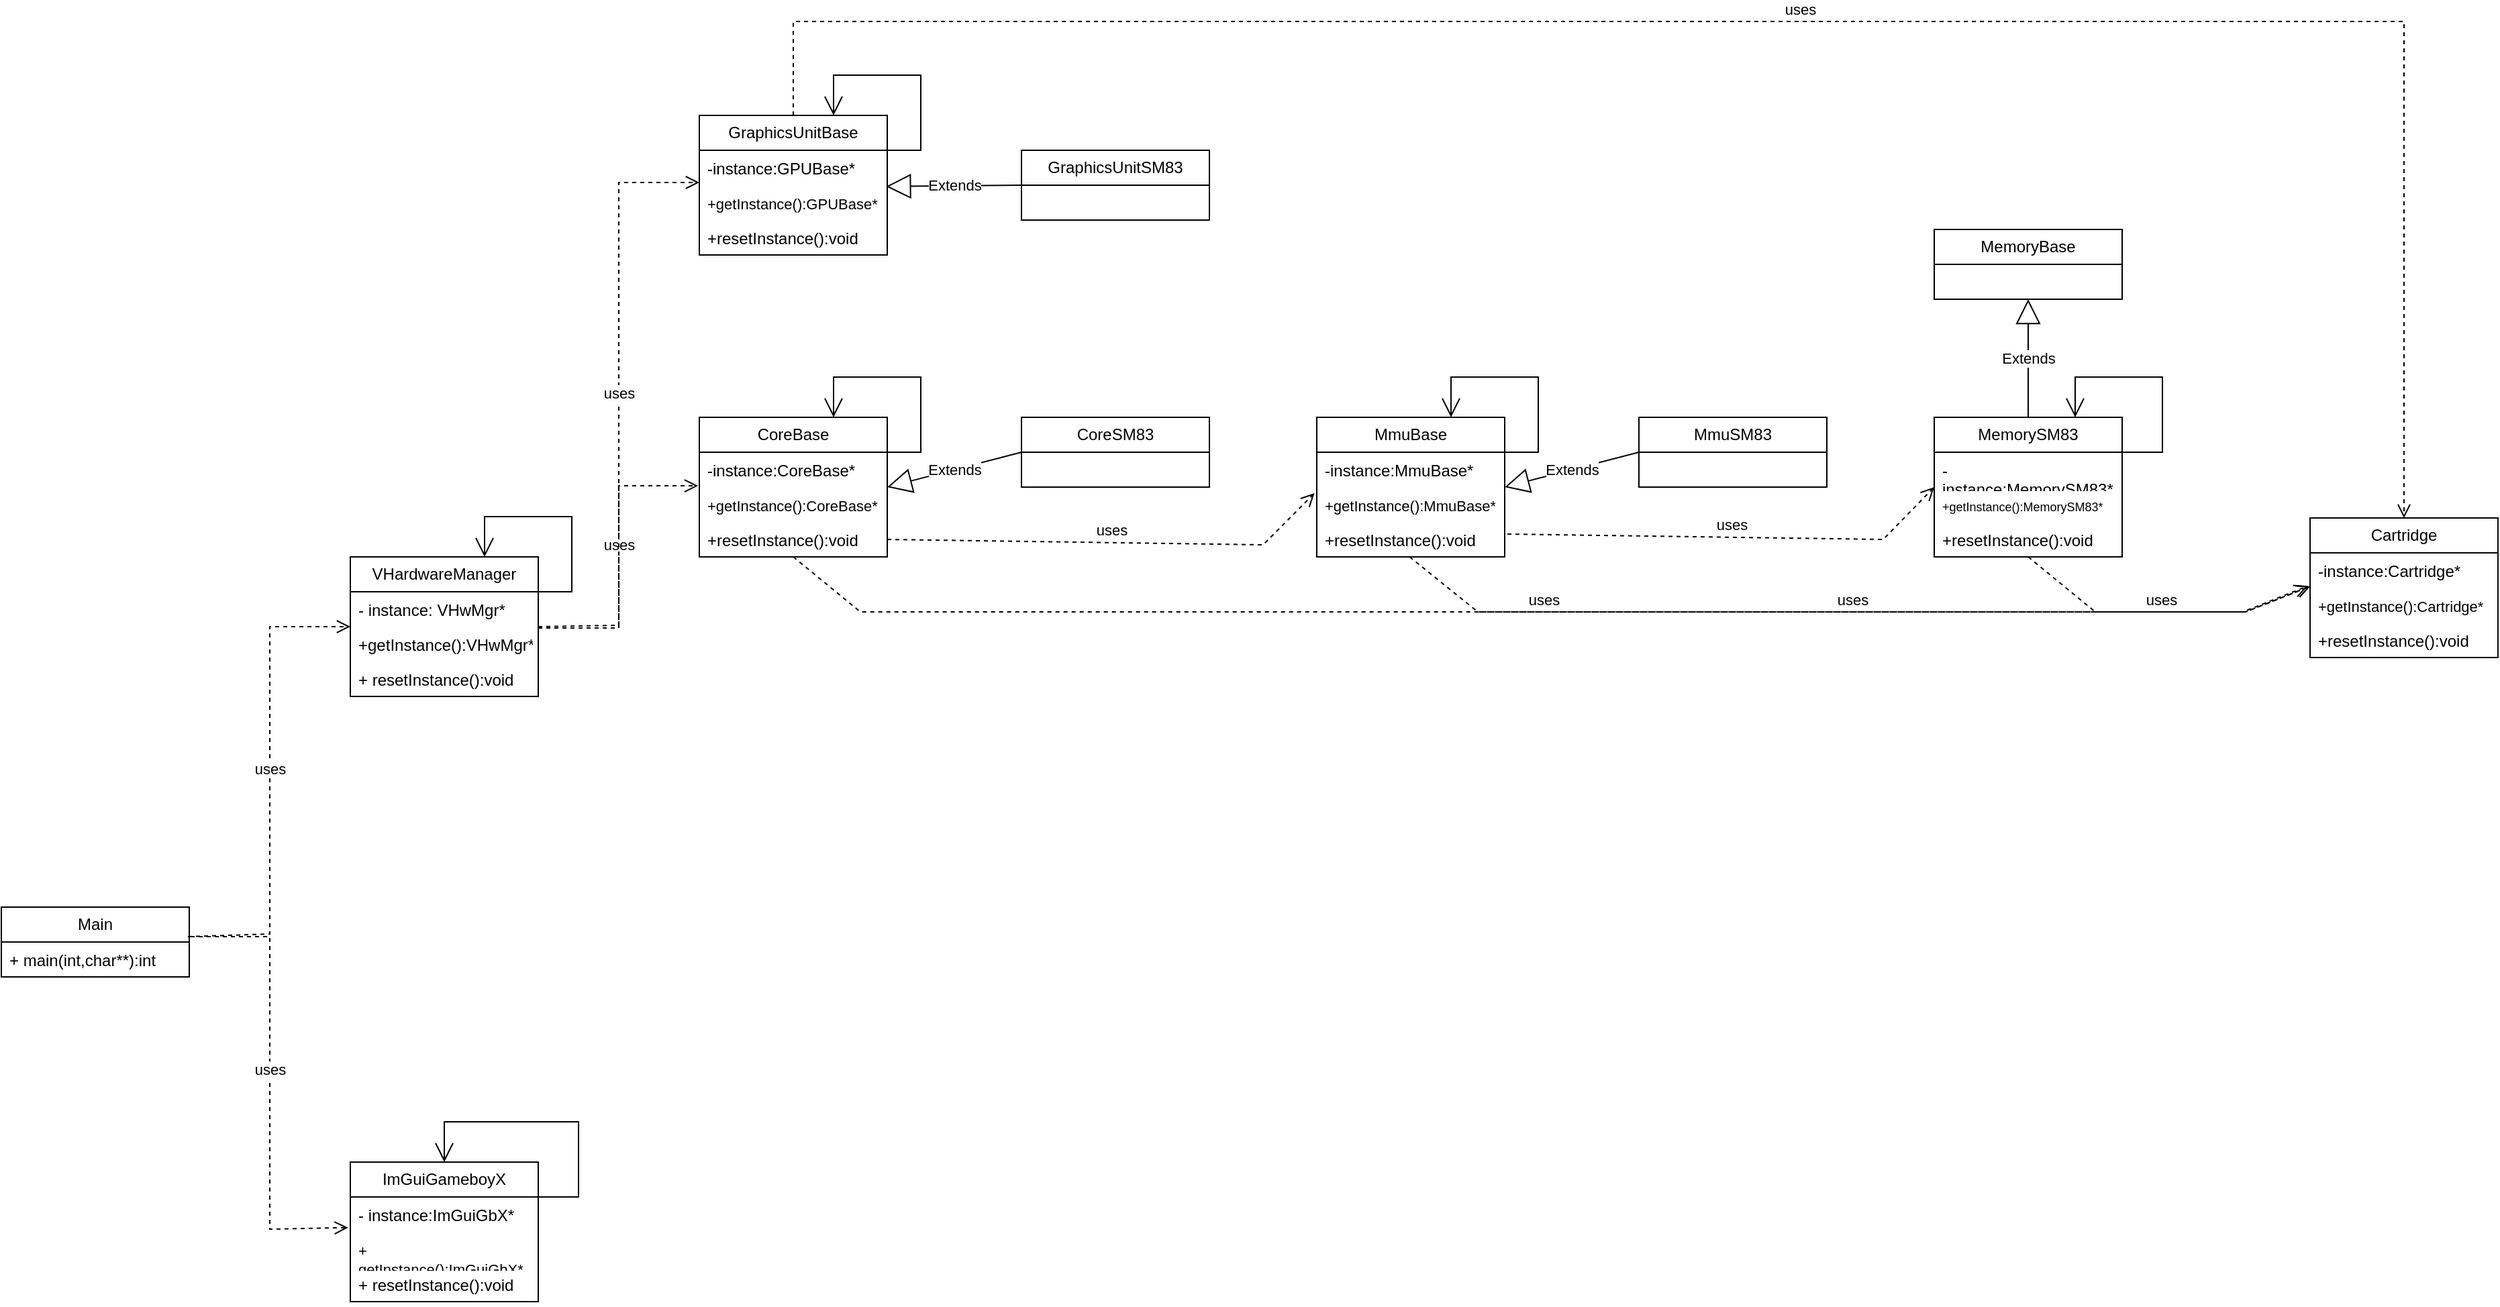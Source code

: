 <mxfile version="21.7.5" type="device">
  <diagram name="Seite-1" id="O5C7ZRozIGYaYZ6N8zB4">
    <mxGraphModel dx="2901" dy="3427" grid="1" gridSize="10" guides="1" tooltips="1" connect="1" arrows="1" fold="1" page="1" pageScale="1" pageWidth="827" pageHeight="1169" math="0" shadow="0">
      <root>
        <mxCell id="0" />
        <mxCell id="1" parent="0" />
        <mxCell id="Z76J2GLQfVLYL0Q4AV6J-1" value="VHardwareManager" style="swimlane;fontStyle=0;childLayout=stackLayout;horizontal=1;startSize=26;fillColor=none;horizontalStack=0;resizeParent=1;resizeParentMax=0;resizeLast=0;collapsible=1;marginBottom=0;whiteSpace=wrap;html=1;" parent="1" vertex="1">
          <mxGeometry x="-260" y="-931" width="140" height="104" as="geometry" />
        </mxCell>
        <mxCell id="Z76J2GLQfVLYL0Q4AV6J-2" value="- instance: VHwMgr*" style="text;strokeColor=none;fillColor=none;align=left;verticalAlign=top;spacingLeft=4;spacingRight=4;overflow=hidden;rotatable=0;points=[[0,0.5],[1,0.5]];portConstraint=eastwest;whiteSpace=wrap;html=1;" parent="Z76J2GLQfVLYL0Q4AV6J-1" vertex="1">
          <mxGeometry y="26" width="140" height="26" as="geometry" />
        </mxCell>
        <mxCell id="Z76J2GLQfVLYL0Q4AV6J-3" value="+getInstance():VHwMgr*" style="text;strokeColor=none;fillColor=none;align=left;verticalAlign=top;spacingLeft=4;spacingRight=4;overflow=hidden;rotatable=0;points=[[0,0.5],[1,0.5]];portConstraint=eastwest;whiteSpace=wrap;html=1;" parent="Z76J2GLQfVLYL0Q4AV6J-1" vertex="1">
          <mxGeometry y="52" width="140" height="26" as="geometry" />
        </mxCell>
        <mxCell id="Z76J2GLQfVLYL0Q4AV6J-4" value="+ resetInstance():void" style="text;strokeColor=none;fillColor=none;align=left;verticalAlign=top;spacingLeft=4;spacingRight=4;overflow=hidden;rotatable=0;points=[[0,0.5],[1,0.5]];portConstraint=eastwest;whiteSpace=wrap;html=1;" parent="Z76J2GLQfVLYL0Q4AV6J-1" vertex="1">
          <mxGeometry y="78" width="140" height="26" as="geometry" />
        </mxCell>
        <mxCell id="Z76J2GLQfVLYL0Q4AV6J-5" value="&lt;div&gt;CoreBase&lt;/div&gt;" style="swimlane;fontStyle=0;childLayout=stackLayout;horizontal=1;startSize=26;fillColor=none;horizontalStack=0;resizeParent=1;resizeParentMax=0;resizeLast=0;collapsible=1;marginBottom=0;whiteSpace=wrap;html=1;" parent="1" vertex="1">
          <mxGeometry y="-1035" width="140" height="104" as="geometry" />
        </mxCell>
        <mxCell id="Z76J2GLQfVLYL0Q4AV6J-6" value="-instance:CoreBase*" style="text;strokeColor=none;fillColor=none;align=left;verticalAlign=top;spacingLeft=4;spacingRight=4;overflow=hidden;rotatable=0;points=[[0,0.5],[1,0.5]];portConstraint=eastwest;whiteSpace=wrap;html=1;" parent="Z76J2GLQfVLYL0Q4AV6J-5" vertex="1">
          <mxGeometry y="26" width="140" height="26" as="geometry" />
        </mxCell>
        <mxCell id="Z76J2GLQfVLYL0Q4AV6J-7" value="&lt;font style=&quot;font-size: 11px;&quot;&gt;+getInstance():CoreBase*&lt;/font&gt;" style="text;strokeColor=none;fillColor=none;align=left;verticalAlign=top;spacingLeft=4;spacingRight=4;overflow=hidden;rotatable=0;points=[[0,0.5],[1,0.5]];portConstraint=eastwest;whiteSpace=wrap;html=1;" parent="Z76J2GLQfVLYL0Q4AV6J-5" vertex="1">
          <mxGeometry y="52" width="140" height="26" as="geometry" />
        </mxCell>
        <mxCell id="Z76J2GLQfVLYL0Q4AV6J-8" value="+resetInstance():void" style="text;strokeColor=none;fillColor=none;align=left;verticalAlign=top;spacingLeft=4;spacingRight=4;overflow=hidden;rotatable=0;points=[[0,0.5],[1,0.5]];portConstraint=eastwest;whiteSpace=wrap;html=1;" parent="Z76J2GLQfVLYL0Q4AV6J-5" vertex="1">
          <mxGeometry y="78" width="140" height="26" as="geometry" />
        </mxCell>
        <mxCell id="Z76J2GLQfVLYL0Q4AV6J-9" value="MmuBase" style="swimlane;fontStyle=0;childLayout=stackLayout;horizontal=1;startSize=26;fillColor=none;horizontalStack=0;resizeParent=1;resizeParentMax=0;resizeLast=0;collapsible=1;marginBottom=0;whiteSpace=wrap;html=1;" parent="1" vertex="1">
          <mxGeometry x="460" y="-1035" width="140" height="104" as="geometry" />
        </mxCell>
        <mxCell id="Z76J2GLQfVLYL0Q4AV6J-10" value="-instance:MmuBase*" style="text;strokeColor=none;fillColor=none;align=left;verticalAlign=top;spacingLeft=4;spacingRight=4;overflow=hidden;rotatable=0;points=[[0,0.5],[1,0.5]];portConstraint=eastwest;whiteSpace=wrap;html=1;" parent="Z76J2GLQfVLYL0Q4AV6J-9" vertex="1">
          <mxGeometry y="26" width="140" height="26" as="geometry" />
        </mxCell>
        <mxCell id="Z76J2GLQfVLYL0Q4AV6J-11" value="&lt;font style=&quot;font-size: 11px;&quot;&gt;+getInstance():MmuBase*&lt;/font&gt;" style="text;strokeColor=none;fillColor=none;align=left;verticalAlign=top;spacingLeft=4;spacingRight=4;overflow=hidden;rotatable=0;points=[[0,0.5],[1,0.5]];portConstraint=eastwest;whiteSpace=wrap;html=1;" parent="Z76J2GLQfVLYL0Q4AV6J-9" vertex="1">
          <mxGeometry y="52" width="140" height="26" as="geometry" />
        </mxCell>
        <mxCell id="Z76J2GLQfVLYL0Q4AV6J-12" value="+resetInstance():void" style="text;strokeColor=none;fillColor=none;align=left;verticalAlign=top;spacingLeft=4;spacingRight=4;overflow=hidden;rotatable=0;points=[[0,0.5],[1,0.5]];portConstraint=eastwest;whiteSpace=wrap;html=1;" parent="Z76J2GLQfVLYL0Q4AV6J-9" vertex="1">
          <mxGeometry y="78" width="140" height="26" as="geometry" />
        </mxCell>
        <mxCell id="Z76J2GLQfVLYL0Q4AV6J-13" value="MemoryBase" style="swimlane;fontStyle=0;childLayout=stackLayout;horizontal=1;startSize=26;fillColor=none;horizontalStack=0;resizeParent=1;resizeParentMax=0;resizeLast=0;collapsible=1;marginBottom=0;whiteSpace=wrap;html=1;" parent="1" vertex="1">
          <mxGeometry x="920" y="-1175" width="140" height="52" as="geometry" />
        </mxCell>
        <mxCell id="Z76J2GLQfVLYL0Q4AV6J-17" value="CoreSM83" style="swimlane;fontStyle=0;childLayout=stackLayout;horizontal=1;startSize=26;fillColor=none;horizontalStack=0;resizeParent=1;resizeParentMax=0;resizeLast=0;collapsible=1;marginBottom=0;whiteSpace=wrap;html=1;" parent="1" vertex="1">
          <mxGeometry x="240" y="-1035" width="140" height="52" as="geometry" />
        </mxCell>
        <mxCell id="Z76J2GLQfVLYL0Q4AV6J-21" value="MmuSM83" style="swimlane;fontStyle=0;childLayout=stackLayout;horizontal=1;startSize=26;fillColor=none;horizontalStack=0;resizeParent=1;resizeParentMax=0;resizeLast=0;collapsible=1;marginBottom=0;whiteSpace=wrap;html=1;" parent="1" vertex="1">
          <mxGeometry x="700" y="-1035" width="140" height="52" as="geometry" />
        </mxCell>
        <mxCell id="Z76J2GLQfVLYL0Q4AV6J-25" value="MemorySM83" style="swimlane;fontStyle=0;childLayout=stackLayout;horizontal=1;startSize=26;fillColor=none;horizontalStack=0;resizeParent=1;resizeParentMax=0;resizeLast=0;collapsible=1;marginBottom=0;whiteSpace=wrap;html=1;" parent="1" vertex="1">
          <mxGeometry x="920" y="-1035" width="140" height="104" as="geometry" />
        </mxCell>
        <mxCell id="Z76J2GLQfVLYL0Q4AV6J-26" value="-instance:MemorySM83*" style="text;strokeColor=none;fillColor=none;align=left;verticalAlign=top;spacingLeft=4;spacingRight=4;overflow=hidden;rotatable=0;points=[[0,0.5],[1,0.5]];portConstraint=eastwest;whiteSpace=wrap;html=1;" parent="Z76J2GLQfVLYL0Q4AV6J-25" vertex="1">
          <mxGeometry y="26" width="140" height="26" as="geometry" />
        </mxCell>
        <mxCell id="Z76J2GLQfVLYL0Q4AV6J-27" value="&lt;font style=&quot;font-size: 9px;&quot;&gt;+getInstance():MemorySM83*&lt;/font&gt;" style="text;strokeColor=none;fillColor=none;align=left;verticalAlign=top;spacingLeft=4;spacingRight=4;overflow=hidden;rotatable=0;points=[[0,0.5],[1,0.5]];portConstraint=eastwest;whiteSpace=wrap;html=1;" parent="Z76J2GLQfVLYL0Q4AV6J-25" vertex="1">
          <mxGeometry y="52" width="140" height="26" as="geometry" />
        </mxCell>
        <mxCell id="Z76J2GLQfVLYL0Q4AV6J-28" value="+resetInstance():void" style="text;strokeColor=none;fillColor=none;align=left;verticalAlign=top;spacingLeft=4;spacingRight=4;overflow=hidden;rotatable=0;points=[[0,0.5],[1,0.5]];portConstraint=eastwest;whiteSpace=wrap;html=1;" parent="Z76J2GLQfVLYL0Q4AV6J-25" vertex="1">
          <mxGeometry y="78" width="140" height="26" as="geometry" />
        </mxCell>
        <mxCell id="Z76J2GLQfVLYL0Q4AV6J-29" value="uses" style="html=1;verticalAlign=bottom;endArrow=open;dashed=1;endSize=8;curved=0;rounded=0;entryX=-0.007;entryY=-0.038;entryDx=0;entryDy=0;exitX=1;exitY=0.5;exitDx=0;exitDy=0;entryPerimeter=0;" parent="1" source="Z76J2GLQfVLYL0Q4AV6J-1" target="Z76J2GLQfVLYL0Q4AV6J-7" edge="1">
          <mxGeometry relative="1" as="geometry">
            <mxPoint x="340" y="-240" as="sourcePoint" />
            <mxPoint x="260" y="-240" as="targetPoint" />
            <Array as="points">
              <mxPoint x="-60" y="-880" />
              <mxPoint x="-60" y="-984" />
            </Array>
          </mxGeometry>
        </mxCell>
        <mxCell id="Z76J2GLQfVLYL0Q4AV6J-32" value="Extends" style="endArrow=block;endSize=16;endFill=0;html=1;rounded=0;entryX=1;entryY=0.5;entryDx=0;entryDy=0;exitX=0;exitY=0.5;exitDx=0;exitDy=0;" parent="1" source="Z76J2GLQfVLYL0Q4AV6J-17" target="Z76J2GLQfVLYL0Q4AV6J-5" edge="1">
          <mxGeometry width="160" relative="1" as="geometry">
            <mxPoint x="210" y="-420" as="sourcePoint" />
            <mxPoint x="370" y="-420" as="targetPoint" />
          </mxGeometry>
        </mxCell>
        <mxCell id="Z76J2GLQfVLYL0Q4AV6J-33" value="Extends" style="endArrow=block;endSize=16;endFill=0;html=1;rounded=0;entryX=0.5;entryY=1;entryDx=0;entryDy=0;exitX=0.5;exitY=0;exitDx=0;exitDy=0;" parent="1" source="Z76J2GLQfVLYL0Q4AV6J-25" target="Z76J2GLQfVLYL0Q4AV6J-13" edge="1">
          <mxGeometry width="160" relative="1" as="geometry">
            <mxPoint x="120" y="-515" as="sourcePoint" />
            <mxPoint x="120" y="-591" as="targetPoint" />
          </mxGeometry>
        </mxCell>
        <mxCell id="Z76J2GLQfVLYL0Q4AV6J-34" value="Extends" style="endArrow=block;endSize=16;endFill=0;html=1;rounded=0;entryX=1;entryY=0.5;entryDx=0;entryDy=0;exitX=0;exitY=0.5;exitDx=0;exitDy=0;" parent="1" source="Z76J2GLQfVLYL0Q4AV6J-21" target="Z76J2GLQfVLYL0Q4AV6J-9" edge="1">
          <mxGeometry width="160" relative="1" as="geometry">
            <mxPoint x="110" y="-540" as="sourcePoint" />
            <mxPoint x="110" y="-616" as="targetPoint" />
          </mxGeometry>
        </mxCell>
        <mxCell id="Z76J2GLQfVLYL0Q4AV6J-36" value="" style="endArrow=open;endFill=1;endSize=12;html=1;rounded=0;exitX=1;exitY=0.25;exitDx=0;exitDy=0;entryX=0.75;entryY=0;entryDx=0;entryDy=0;" parent="1" target="Z76J2GLQfVLYL0Q4AV6J-25" edge="1">
          <mxGeometry width="160" relative="1" as="geometry">
            <mxPoint x="1060" y="-1009" as="sourcePoint" />
            <mxPoint x="990" y="-1035" as="targetPoint" />
            <Array as="points">
              <mxPoint x="1090" y="-1009" />
              <mxPoint x="1090" y="-1065" />
              <mxPoint x="1025" y="-1065" />
            </Array>
          </mxGeometry>
        </mxCell>
        <mxCell id="Z76J2GLQfVLYL0Q4AV6J-38" value="&lt;div&gt;Main&lt;/div&gt;" style="swimlane;fontStyle=0;childLayout=stackLayout;horizontal=1;startSize=26;fillColor=none;horizontalStack=0;resizeParent=1;resizeParentMax=0;resizeLast=0;collapsible=1;marginBottom=0;whiteSpace=wrap;html=1;" parent="1" vertex="1">
          <mxGeometry x="-520" y="-670" width="140" height="52" as="geometry" />
        </mxCell>
        <mxCell id="Z76J2GLQfVLYL0Q4AV6J-39" value="+ main(int,char**):int" style="text;strokeColor=none;fillColor=none;align=left;verticalAlign=top;spacingLeft=4;spacingRight=4;overflow=hidden;rotatable=0;points=[[0,0.5],[1,0.5]];portConstraint=eastwest;whiteSpace=wrap;html=1;" parent="Z76J2GLQfVLYL0Q4AV6J-38" vertex="1">
          <mxGeometry y="26" width="140" height="26" as="geometry" />
        </mxCell>
        <mxCell id="Z76J2GLQfVLYL0Q4AV6J-42" value="ImGuiGameboyX" style="swimlane;fontStyle=0;childLayout=stackLayout;horizontal=1;startSize=26;fillColor=none;horizontalStack=0;resizeParent=1;resizeParentMax=0;resizeLast=0;collapsible=1;marginBottom=0;whiteSpace=wrap;html=1;" parent="1" vertex="1">
          <mxGeometry x="-260" y="-480" width="140" height="104" as="geometry" />
        </mxCell>
        <mxCell id="Z76J2GLQfVLYL0Q4AV6J-43" value="- instance:ImGuiGbX*" style="text;strokeColor=none;fillColor=none;align=left;verticalAlign=top;spacingLeft=4;spacingRight=4;overflow=hidden;rotatable=0;points=[[0,0.5],[1,0.5]];portConstraint=eastwest;whiteSpace=wrap;html=1;" parent="Z76J2GLQfVLYL0Q4AV6J-42" vertex="1">
          <mxGeometry y="26" width="140" height="26" as="geometry" />
        </mxCell>
        <mxCell id="Z76J2GLQfVLYL0Q4AV6J-44" value="&lt;font style=&quot;font-size: 11px;&quot;&gt;+ getInstance():ImGuiGbX*&lt;/font&gt;" style="text;strokeColor=none;fillColor=none;align=left;verticalAlign=top;spacingLeft=4;spacingRight=4;overflow=hidden;rotatable=0;points=[[0,0.5],[1,0.5]];portConstraint=eastwest;whiteSpace=wrap;html=1;" parent="Z76J2GLQfVLYL0Q4AV6J-42" vertex="1">
          <mxGeometry y="52" width="140" height="26" as="geometry" />
        </mxCell>
        <mxCell id="Z76J2GLQfVLYL0Q4AV6J-45" value="+ resetInstance():void" style="text;strokeColor=none;fillColor=none;align=left;verticalAlign=top;spacingLeft=4;spacingRight=4;overflow=hidden;rotatable=0;points=[[0,0.5],[1,0.5]];portConstraint=eastwest;whiteSpace=wrap;html=1;" parent="Z76J2GLQfVLYL0Q4AV6J-42" vertex="1">
          <mxGeometry y="78" width="140" height="26" as="geometry" />
        </mxCell>
        <mxCell id="Z76J2GLQfVLYL0Q4AV6J-46" value="uses" style="html=1;verticalAlign=bottom;endArrow=open;dashed=1;endSize=8;curved=0;rounded=0;entryX=-0.012;entryY=0.878;entryDx=0;entryDy=0;exitX=1.007;exitY=0;exitDx=0;exitDy=0;entryPerimeter=0;exitPerimeter=0;" parent="1" edge="1" target="Z76J2GLQfVLYL0Q4AV6J-43">
          <mxGeometry relative="1" as="geometry">
            <mxPoint x="-379.02" y="-648" as="sourcePoint" />
            <mxPoint x="-260" y="-508.5" as="targetPoint" />
            <Array as="points">
              <mxPoint x="-320" y="-648" />
              <mxPoint x="-320" y="-430" />
            </Array>
          </mxGeometry>
        </mxCell>
        <mxCell id="Z76J2GLQfVLYL0Q4AV6J-48" value="uses" style="html=1;verticalAlign=bottom;endArrow=open;dashed=1;endSize=8;curved=0;rounded=0;entryX=0;entryY=0.5;entryDx=0;entryDy=0;exitX=0.993;exitY=-0.154;exitDx=0;exitDy=0;exitPerimeter=0;" parent="1" source="Z76J2GLQfVLYL0Q4AV6J-39" edge="1" target="Z76J2GLQfVLYL0Q4AV6J-1">
          <mxGeometry relative="1" as="geometry">
            <mxPoint x="-339" y="-767.5" as="sourcePoint" />
            <mxPoint x="-260" y="-768.5" as="targetPoint" />
            <Array as="points">
              <mxPoint x="-320" y="-650" />
              <mxPoint x="-320" y="-879" />
            </Array>
          </mxGeometry>
        </mxCell>
        <mxCell id="Z76J2GLQfVLYL0Q4AV6J-50" value="" style="endArrow=open;endFill=1;endSize=12;html=1;rounded=0;exitX=1;exitY=0.25;exitDx=0;exitDy=0;entryX=0.5;entryY=0;entryDx=0;entryDy=0;" parent="1" edge="1">
          <mxGeometry width="160" relative="1" as="geometry">
            <mxPoint x="-120" y="-454" as="sourcePoint" />
            <mxPoint x="-190" y="-480" as="targetPoint" />
            <Array as="points">
              <mxPoint x="-90" y="-454" />
              <mxPoint x="-90" y="-510" />
              <mxPoint x="-190" y="-510" />
            </Array>
          </mxGeometry>
        </mxCell>
        <mxCell id="LDgNfu9ykeFBkMiAdSky-1" value="Cartridge" style="swimlane;fontStyle=0;childLayout=stackLayout;horizontal=1;startSize=26;fillColor=none;horizontalStack=0;resizeParent=1;resizeParentMax=0;resizeLast=0;collapsible=1;marginBottom=0;whiteSpace=wrap;html=1;" vertex="1" parent="1">
          <mxGeometry x="1200" y="-960" width="140" height="104" as="geometry" />
        </mxCell>
        <mxCell id="LDgNfu9ykeFBkMiAdSky-2" value="-instance:Cartridge*" style="text;strokeColor=none;fillColor=none;align=left;verticalAlign=top;spacingLeft=4;spacingRight=4;overflow=hidden;rotatable=0;points=[[0,0.5],[1,0.5]];portConstraint=eastwest;whiteSpace=wrap;html=1;" vertex="1" parent="LDgNfu9ykeFBkMiAdSky-1">
          <mxGeometry y="26" width="140" height="26" as="geometry" />
        </mxCell>
        <mxCell id="LDgNfu9ykeFBkMiAdSky-3" value="&lt;font style=&quot;font-size: 11px;&quot;&gt;+getInstance():Cartridge*&lt;/font&gt;" style="text;strokeColor=none;fillColor=none;align=left;verticalAlign=top;spacingLeft=4;spacingRight=4;overflow=hidden;rotatable=0;points=[[0,0.5],[1,0.5]];portConstraint=eastwest;whiteSpace=wrap;html=1;" vertex="1" parent="LDgNfu9ykeFBkMiAdSky-1">
          <mxGeometry y="52" width="140" height="26" as="geometry" />
        </mxCell>
        <mxCell id="LDgNfu9ykeFBkMiAdSky-4" value="+resetInstance():void" style="text;strokeColor=none;fillColor=none;align=left;verticalAlign=top;spacingLeft=4;spacingRight=4;overflow=hidden;rotatable=0;points=[[0,0.5],[1,0.5]];portConstraint=eastwest;whiteSpace=wrap;html=1;" vertex="1" parent="LDgNfu9ykeFBkMiAdSky-1">
          <mxGeometry y="78" width="140" height="26" as="geometry" />
        </mxCell>
        <mxCell id="LDgNfu9ykeFBkMiAdSky-6" value="" style="endArrow=open;endFill=1;endSize=12;html=1;rounded=0;exitX=1;exitY=0.25;exitDx=0;exitDy=0;entryX=0.75;entryY=0;entryDx=0;entryDy=0;" edge="1" parent="1">
          <mxGeometry width="160" relative="1" as="geometry">
            <mxPoint x="595" y="-1009" as="sourcePoint" />
            <mxPoint x="560" y="-1035" as="targetPoint" />
            <Array as="points">
              <mxPoint x="625" y="-1009" />
              <mxPoint x="625" y="-1065" />
              <mxPoint x="560" y="-1065" />
            </Array>
          </mxGeometry>
        </mxCell>
        <mxCell id="LDgNfu9ykeFBkMiAdSky-7" value="" style="endArrow=open;endFill=1;endSize=12;html=1;rounded=0;exitX=1;exitY=0.25;exitDx=0;exitDy=0;entryX=0.75;entryY=0;entryDx=0;entryDy=0;" edge="1" parent="1">
          <mxGeometry width="160" relative="1" as="geometry">
            <mxPoint x="135" y="-1009" as="sourcePoint" />
            <mxPoint x="100" y="-1035" as="targetPoint" />
            <Array as="points">
              <mxPoint x="165" y="-1009" />
              <mxPoint x="165" y="-1065" />
              <mxPoint x="100" y="-1065" />
            </Array>
          </mxGeometry>
        </mxCell>
        <mxCell id="LDgNfu9ykeFBkMiAdSky-8" value="" style="endArrow=open;endFill=1;endSize=12;html=1;rounded=0;exitX=1;exitY=0.25;exitDx=0;exitDy=0;entryX=0.75;entryY=0;entryDx=0;entryDy=0;" edge="1" parent="1">
          <mxGeometry width="160" relative="1" as="geometry">
            <mxPoint x="-125" y="-905" as="sourcePoint" />
            <mxPoint x="-160" y="-931" as="targetPoint" />
            <Array as="points">
              <mxPoint x="-95" y="-905" />
              <mxPoint x="-95" y="-961" />
              <mxPoint x="-160" y="-961" />
            </Array>
          </mxGeometry>
        </mxCell>
        <mxCell id="LDgNfu9ykeFBkMiAdSky-15" value="GraphicsUnitBase" style="swimlane;fontStyle=0;childLayout=stackLayout;horizontal=1;startSize=26;fillColor=none;horizontalStack=0;resizeParent=1;resizeParentMax=0;resizeLast=0;collapsible=1;marginBottom=0;whiteSpace=wrap;html=1;" vertex="1" parent="1">
          <mxGeometry y="-1260" width="140" height="104" as="geometry" />
        </mxCell>
        <mxCell id="LDgNfu9ykeFBkMiAdSky-16" value="-instance:GPUBase*" style="text;strokeColor=none;fillColor=none;align=left;verticalAlign=top;spacingLeft=4;spacingRight=4;overflow=hidden;rotatable=0;points=[[0,0.5],[1,0.5]];portConstraint=eastwest;whiteSpace=wrap;html=1;" vertex="1" parent="LDgNfu9ykeFBkMiAdSky-15">
          <mxGeometry y="26" width="140" height="26" as="geometry" />
        </mxCell>
        <mxCell id="LDgNfu9ykeFBkMiAdSky-17" value="&lt;font style=&quot;font-size: 11px;&quot;&gt;+getInstance():GPUBase*&lt;/font&gt;" style="text;strokeColor=none;fillColor=none;align=left;verticalAlign=top;spacingLeft=4;spacingRight=4;overflow=hidden;rotatable=0;points=[[0,0.5],[1,0.5]];portConstraint=eastwest;whiteSpace=wrap;html=1;" vertex="1" parent="LDgNfu9ykeFBkMiAdSky-15">
          <mxGeometry y="52" width="140" height="26" as="geometry" />
        </mxCell>
        <mxCell id="LDgNfu9ykeFBkMiAdSky-18" value="+resetInstance():void" style="text;strokeColor=none;fillColor=none;align=left;verticalAlign=top;spacingLeft=4;spacingRight=4;overflow=hidden;rotatable=0;points=[[0,0.5],[1,0.5]];portConstraint=eastwest;whiteSpace=wrap;html=1;" vertex="1" parent="LDgNfu9ykeFBkMiAdSky-15">
          <mxGeometry y="78" width="140" height="26" as="geometry" />
        </mxCell>
        <mxCell id="LDgNfu9ykeFBkMiAdSky-19" value="uses" style="html=1;verticalAlign=bottom;endArrow=open;dashed=1;endSize=8;curved=0;rounded=0;entryX=0;entryY=-0.077;entryDx=0;entryDy=0;exitX=1;exitY=0.038;exitDx=0;exitDy=0;entryPerimeter=0;exitPerimeter=0;" edge="1" parent="1" source="Z76J2GLQfVLYL0Q4AV6J-3" target="LDgNfu9ykeFBkMiAdSky-17">
          <mxGeometry relative="1" as="geometry">
            <mxPoint x="-110" y="-798" as="sourcePoint" />
            <mxPoint x="9" y="-679" as="targetPoint" />
            <Array as="points">
              <mxPoint x="-60" y="-878" />
              <mxPoint x="-60" y="-1210" />
            </Array>
          </mxGeometry>
        </mxCell>
        <mxCell id="LDgNfu9ykeFBkMiAdSky-22" value="GraphicsUnitSM83" style="swimlane;fontStyle=0;childLayout=stackLayout;horizontal=1;startSize=26;fillColor=none;horizontalStack=0;resizeParent=1;resizeParentMax=0;resizeLast=0;collapsible=1;marginBottom=0;whiteSpace=wrap;html=1;" vertex="1" parent="1">
          <mxGeometry x="240" y="-1234" width="140" height="52" as="geometry" />
        </mxCell>
        <mxCell id="LDgNfu9ykeFBkMiAdSky-23" value="Extends" style="endArrow=block;endSize=16;endFill=0;html=1;rounded=0;entryX=0.994;entryY=1.038;entryDx=0;entryDy=0;exitX=0;exitY=0.5;exitDx=0;exitDy=0;entryPerimeter=0;" edge="1" parent="1" source="LDgNfu9ykeFBkMiAdSky-22" target="LDgNfu9ykeFBkMiAdSky-16">
          <mxGeometry width="160" relative="1" as="geometry">
            <mxPoint x="-60" y="-1254" as="sourcePoint" />
            <mxPoint x="-60" y="-1330" as="targetPoint" />
          </mxGeometry>
        </mxCell>
        <mxCell id="LDgNfu9ykeFBkMiAdSky-26" value="" style="endArrow=open;endFill=1;endSize=12;html=1;rounded=0;exitX=1;exitY=0.25;exitDx=0;exitDy=0;entryX=0.75;entryY=0;entryDx=0;entryDy=0;" edge="1" parent="1">
          <mxGeometry width="160" relative="1" as="geometry">
            <mxPoint x="135" y="-1234" as="sourcePoint" />
            <mxPoint x="100" y="-1260" as="targetPoint" />
            <Array as="points">
              <mxPoint x="165" y="-1234" />
              <mxPoint x="165" y="-1290" />
              <mxPoint x="100" y="-1290" />
            </Array>
          </mxGeometry>
        </mxCell>
        <mxCell id="LDgNfu9ykeFBkMiAdSky-32" value="uses" style="html=1;verticalAlign=bottom;endArrow=open;dashed=1;endSize=8;curved=0;rounded=0;entryX=-0.012;entryY=0.173;entryDx=0;entryDy=0;exitX=1;exitY=0.5;exitDx=0;exitDy=0;entryPerimeter=0;" edge="1" parent="1" source="Z76J2GLQfVLYL0Q4AV6J-8" target="Z76J2GLQfVLYL0Q4AV6J-11">
          <mxGeometry relative="1" as="geometry">
            <mxPoint x="280" y="-618" as="sourcePoint" />
            <mxPoint x="401" y="-849" as="targetPoint" />
            <Array as="points">
              <mxPoint x="420" y="-940" />
            </Array>
          </mxGeometry>
        </mxCell>
        <mxCell id="LDgNfu9ykeFBkMiAdSky-33" value="uses" style="html=1;verticalAlign=bottom;endArrow=open;dashed=1;endSize=8;curved=0;rounded=0;entryX=-0.012;entryY=0.173;entryDx=0;entryDy=0;exitX=1;exitY=0.5;exitDx=0;exitDy=0;entryPerimeter=0;" edge="1" parent="1">
          <mxGeometry relative="1" as="geometry">
            <mxPoint x="602" y="-948" as="sourcePoint" />
            <mxPoint x="920" y="-983" as="targetPoint" />
            <Array as="points">
              <mxPoint x="882" y="-944" />
            </Array>
          </mxGeometry>
        </mxCell>
        <mxCell id="LDgNfu9ykeFBkMiAdSky-34" value="uses" style="html=1;verticalAlign=bottom;endArrow=open;dashed=1;endSize=8;curved=0;rounded=0;entryX=-0.012;entryY=0.949;entryDx=0;entryDy=0;exitX=0.5;exitY=1;exitDx=0;exitDy=0;entryPerimeter=0;" edge="1" parent="1" source="Z76J2GLQfVLYL0Q4AV6J-5" target="LDgNfu9ykeFBkMiAdSky-2">
          <mxGeometry relative="1" as="geometry">
            <mxPoint x="151" y="-875" as="sourcePoint" />
            <mxPoint x="469" y="-910" as="targetPoint" />
            <Array as="points">
              <mxPoint x="120" y="-890" />
              <mxPoint x="1150" y="-890" />
            </Array>
          </mxGeometry>
        </mxCell>
        <mxCell id="LDgNfu9ykeFBkMiAdSky-35" value="uses" style="html=1;verticalAlign=bottom;endArrow=open;dashed=1;endSize=8;curved=0;rounded=0;entryX=-0.012;entryY=0.949;entryDx=0;entryDy=0;exitX=0.494;exitY=1;exitDx=0;exitDy=0;entryPerimeter=0;exitPerimeter=0;" edge="1" parent="1" source="Z76J2GLQfVLYL0Q4AV6J-12">
          <mxGeometry relative="1" as="geometry">
            <mxPoint x="72" y="-931" as="sourcePoint" />
            <mxPoint x="1200" y="-909" as="targetPoint" />
            <Array as="points">
              <mxPoint x="580" y="-890" />
              <mxPoint x="1152" y="-890" />
            </Array>
          </mxGeometry>
        </mxCell>
        <mxCell id="LDgNfu9ykeFBkMiAdSky-36" value="uses" style="html=1;verticalAlign=bottom;endArrow=open;dashed=1;endSize=8;curved=0;rounded=0;entryX=-0.012;entryY=0.949;entryDx=0;entryDy=0;exitX=0.5;exitY=1;exitDx=0;exitDy=0;entryPerimeter=0;" edge="1" parent="1" source="Z76J2GLQfVLYL0Q4AV6J-25">
          <mxGeometry relative="1" as="geometry">
            <mxPoint x="72" y="-931" as="sourcePoint" />
            <mxPoint x="1200" y="-909" as="targetPoint" />
            <Array as="points">
              <mxPoint x="1040" y="-890" />
              <mxPoint x="1152" y="-890" />
            </Array>
          </mxGeometry>
        </mxCell>
        <mxCell id="LDgNfu9ykeFBkMiAdSky-37" value="uses" style="html=1;verticalAlign=bottom;endArrow=open;dashed=1;endSize=8;curved=0;rounded=0;exitX=0.5;exitY=0;exitDx=0;exitDy=0;entryX=0.5;entryY=0;entryDx=0;entryDy=0;" edge="1" parent="1" source="LDgNfu9ykeFBkMiAdSky-15" target="LDgNfu9ykeFBkMiAdSky-1">
          <mxGeometry relative="1" as="geometry">
            <mxPoint x="20" y="-1320" as="sourcePoint" />
            <mxPoint x="1360" y="-1280" as="targetPoint" />
            <Array as="points">
              <mxPoint x="70" y="-1330" />
              <mxPoint x="1270" y="-1330" />
            </Array>
          </mxGeometry>
        </mxCell>
      </root>
    </mxGraphModel>
  </diagram>
</mxfile>
